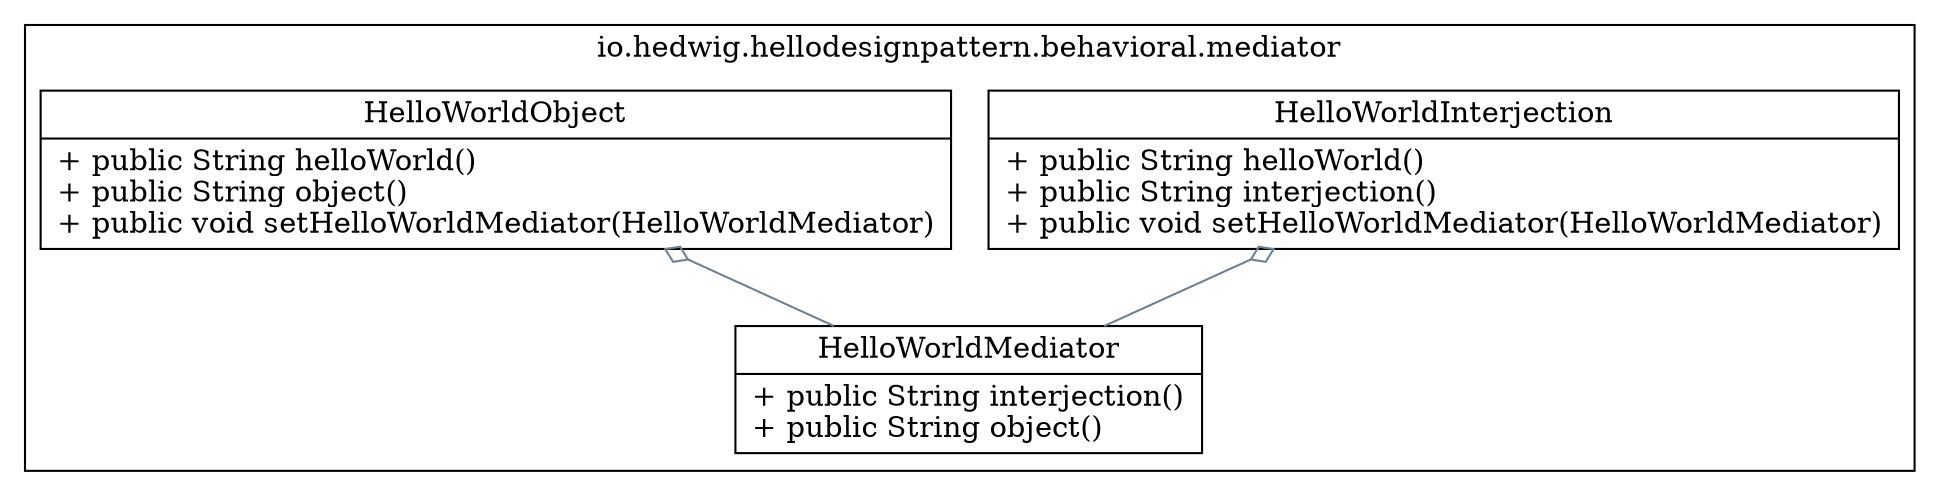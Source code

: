 digraph domain {
  edge [ fontsize = 11 ];
  node [ shape=record ];
  subgraph cluster_0 {
    label = "io.hedwig.hellodesignpattern.behavioral.mediator";
    HelloWorldInterjection [ label = "{HelloWorldInterjection | + public String helloWorld()\l+ public String interjection()\l+ public void setHelloWorldMediator(HelloWorldMediator)\l}" ] 
    HelloWorldObject [ label = "{HelloWorldObject | + public String helloWorld()\l+ public String object()\l+ public void setHelloWorldMediator(HelloWorldMediator)\l}" ] 
    HelloWorldMediator [ label = "{HelloWorldMediator | + public String interjection()\l+ public String object()\l}" ] 
  }
  HelloWorldObject -> HelloWorldMediator [ dir=back arrowtail=odiamond color=slategray];
  HelloWorldInterjection -> HelloWorldMediator [ dir=back arrowtail=odiamond color=slategray];
}